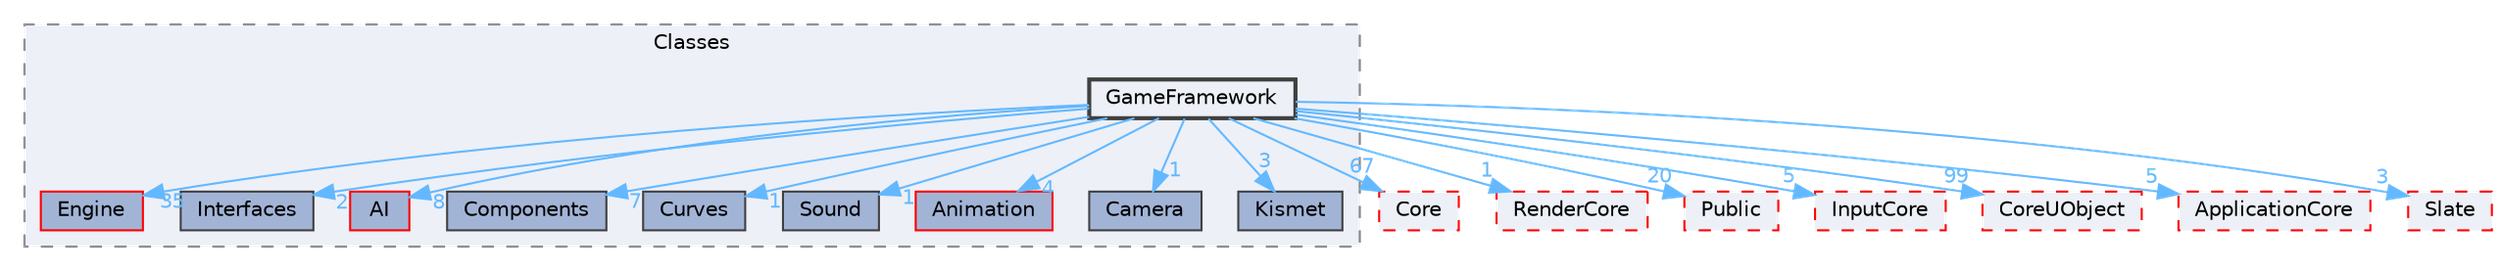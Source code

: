 digraph "GameFramework"
{
 // INTERACTIVE_SVG=YES
 // LATEX_PDF_SIZE
  bgcolor="transparent";
  edge [fontname=Helvetica,fontsize=10,labelfontname=Helvetica,labelfontsize=10];
  node [fontname=Helvetica,fontsize=10,shape=box,height=0.2,width=0.4];
  compound=true
  subgraph clusterdir_0ed647eebe6ffcaa496d3842b7cec6ce {
    graph [ bgcolor="#edf0f7", pencolor="grey50", label="Classes", fontname=Helvetica,fontsize=10 style="filled,dashed", URL="dir_0ed647eebe6ffcaa496d3842b7cec6ce.html",tooltip=""]
  dir_275ee67e3d4a14e20f43a2d02c6b328e [label="Engine", fillcolor="#a2b4d6", color="red", style="filled", URL="dir_275ee67e3d4a14e20f43a2d02c6b328e.html",tooltip=""];
  dir_2ed3067d9b3f169ba2eba06d4647a8e1 [label="Interfaces", fillcolor="#a2b4d6", color="grey25", style="filled", URL="dir_2ed3067d9b3f169ba2eba06d4647a8e1.html",tooltip=""];
  dir_3c7b4b560bc72dddc2e041fd32a2c859 [label="AI", fillcolor="#a2b4d6", color="red", style="filled", URL="dir_3c7b4b560bc72dddc2e041fd32a2c859.html",tooltip=""];
  dir_70f57afd45fa1634d302cabb4bd26e1c [label="Components", fillcolor="#a2b4d6", color="grey25", style="filled", URL="dir_70f57afd45fa1634d302cabb4bd26e1c.html",tooltip=""];
  dir_828ca837b3f6b05671b423fe87de45b4 [label="Curves", fillcolor="#a2b4d6", color="grey25", style="filled", URL="dir_828ca837b3f6b05671b423fe87de45b4.html",tooltip=""];
  dir_965d82641a67ee9b29e2550f61fe1344 [label="Sound", fillcolor="#a2b4d6", color="grey25", style="filled", URL="dir_965d82641a67ee9b29e2550f61fe1344.html",tooltip=""];
  dir_a2d88b44c38f243f7a3ce7b0e2b45dca [label="Animation", fillcolor="#a2b4d6", color="red", style="filled", URL="dir_a2d88b44c38f243f7a3ce7b0e2b45dca.html",tooltip=""];
  dir_b28b60bca15229d5d029a56387779b5b [label="Camera", fillcolor="#a2b4d6", color="grey25", style="filled", URL="dir_b28b60bca15229d5d029a56387779b5b.html",tooltip=""];
  dir_c6191ea5e1ad5e0f48baabd113f3bab7 [label="Kismet", fillcolor="#a2b4d6", color="grey25", style="filled", URL="dir_c6191ea5e1ad5e0f48baabd113f3bab7.html",tooltip=""];
  dir_cc939d8e7753f23591e1c275ea054aa8 [label="GameFramework", fillcolor="#edf0f7", color="grey25", style="filled,bold", URL="dir_cc939d8e7753f23591e1c275ea054aa8.html",tooltip=""];
  }
  dir_0e6cddcc9caa1238c7f3774224afaa45 [label="Core", fillcolor="#edf0f7", color="red", style="filled,dashed", URL="dir_0e6cddcc9caa1238c7f3774224afaa45.html",tooltip=""];
  dir_1b3e874b84daba3b34ce7cbbd2916bbd [label="RenderCore", fillcolor="#edf0f7", color="red", style="filled,dashed", URL="dir_1b3e874b84daba3b34ce7cbbd2916bbd.html",tooltip=""];
  dir_1d06a51bfc871a6a1823440d0d72725c [label="Public", fillcolor="#edf0f7", color="red", style="filled,dashed", URL="dir_1d06a51bfc871a6a1823440d0d72725c.html",tooltip=""];
  dir_3e8e1daf27a38f5d72a6cbf6f3b5d663 [label="InputCore", fillcolor="#edf0f7", color="red", style="filled,dashed", URL="dir_3e8e1daf27a38f5d72a6cbf6f3b5d663.html",tooltip=""];
  dir_4c499e5e32e2b4479ad7e552df73eeae [label="CoreUObject", fillcolor="#edf0f7", color="red", style="filled,dashed", URL="dir_4c499e5e32e2b4479ad7e552df73eeae.html",tooltip=""];
  dir_a0470932637a5b4378844d0dd6134206 [label="ApplicationCore", fillcolor="#edf0f7", color="red", style="filled,dashed", URL="dir_a0470932637a5b4378844d0dd6134206.html",tooltip=""];
  dir_f0312094b7f0f764d1cd7b6742c0aeab [label="Slate", fillcolor="#edf0f7", color="red", style="filled,dashed", URL="dir_f0312094b7f0f764d1cd7b6742c0aeab.html",tooltip=""];
  dir_cc939d8e7753f23591e1c275ea054aa8->dir_0e6cddcc9caa1238c7f3774224afaa45 [headlabel="67", labeldistance=1.5 headhref="dir_000419_000266.html" href="dir_000419_000266.html" color="steelblue1" fontcolor="steelblue1"];
  dir_cc939d8e7753f23591e1c275ea054aa8->dir_1b3e874b84daba3b34ce7cbbd2916bbd [headlabel="1", labeldistance=1.5 headhref="dir_000419_000959.html" href="dir_000419_000959.html" color="steelblue1" fontcolor="steelblue1"];
  dir_cc939d8e7753f23591e1c275ea054aa8->dir_1d06a51bfc871a6a1823440d0d72725c [headlabel="20", labeldistance=1.5 headhref="dir_000419_000935.html" href="dir_000419_000935.html" color="steelblue1" fontcolor="steelblue1"];
  dir_cc939d8e7753f23591e1c275ea054aa8->dir_275ee67e3d4a14e20f43a2d02c6b328e [headlabel="35", labeldistance=1.5 headhref="dir_000419_000367.html" href="dir_000419_000367.html" color="steelblue1" fontcolor="steelblue1"];
  dir_cc939d8e7753f23591e1c275ea054aa8->dir_2ed3067d9b3f169ba2eba06d4647a8e1 [headlabel="2", labeldistance=1.5 headhref="dir_000419_000506.html" href="dir_000419_000506.html" color="steelblue1" fontcolor="steelblue1"];
  dir_cc939d8e7753f23591e1c275ea054aa8->dir_3c7b4b560bc72dddc2e041fd32a2c859 [headlabel="8", labeldistance=1.5 headhref="dir_000419_000018.html" href="dir_000419_000018.html" color="steelblue1" fontcolor="steelblue1"];
  dir_cc939d8e7753f23591e1c275ea054aa8->dir_3e8e1daf27a38f5d72a6cbf6f3b5d663 [headlabel="5", labeldistance=1.5 headhref="dir_000419_000493.html" href="dir_000419_000493.html" color="steelblue1" fontcolor="steelblue1"];
  dir_cc939d8e7753f23591e1c275ea054aa8->dir_4c499e5e32e2b4479ad7e552df73eeae [headlabel="99", labeldistance=1.5 headhref="dir_000419_000268.html" href="dir_000419_000268.html" color="steelblue1" fontcolor="steelblue1"];
  dir_cc939d8e7753f23591e1c275ea054aa8->dir_70f57afd45fa1634d302cabb4bd26e1c [headlabel="7", labeldistance=1.5 headhref="dir_000419_000231.html" href="dir_000419_000231.html" color="steelblue1" fontcolor="steelblue1"];
  dir_cc939d8e7753f23591e1c275ea054aa8->dir_828ca837b3f6b05671b423fe87de45b4 [headlabel="1", labeldistance=1.5 headhref="dir_000419_000275.html" href="dir_000419_000275.html" color="steelblue1" fontcolor="steelblue1"];
  dir_cc939d8e7753f23591e1c275ea054aa8->dir_965d82641a67ee9b29e2550f61fe1344 [headlabel="1", labeldistance=1.5 headhref="dir_000419_001054.html" href="dir_000419_001054.html" color="steelblue1" fontcolor="steelblue1"];
  dir_cc939d8e7753f23591e1c275ea054aa8->dir_a0470932637a5b4378844d0dd6134206 [headlabel="5", labeldistance=1.5 headhref="dir_000419_000056.html" href="dir_000419_000056.html" color="steelblue1" fontcolor="steelblue1"];
  dir_cc939d8e7753f23591e1c275ea054aa8->dir_a2d88b44c38f243f7a3ce7b0e2b45dca [headlabel="4", labeldistance=1.5 headhref="dir_000419_000033.html" href="dir_000419_000033.html" color="steelblue1" fontcolor="steelblue1"];
  dir_cc939d8e7753f23591e1c275ea054aa8->dir_b28b60bca15229d5d029a56387779b5b [headlabel="1", labeldistance=1.5 headhref="dir_000419_000117.html" href="dir_000419_000117.html" color="steelblue1" fontcolor="steelblue1"];
  dir_cc939d8e7753f23591e1c275ea054aa8->dir_c6191ea5e1ad5e0f48baabd113f3bab7 [headlabel="3", labeldistance=1.5 headhref="dir_000419_000548.html" href="dir_000419_000548.html" color="steelblue1" fontcolor="steelblue1"];
  dir_cc939d8e7753f23591e1c275ea054aa8->dir_f0312094b7f0f764d1cd7b6742c0aeab [headlabel="3", labeldistance=1.5 headhref="dir_000419_001044.html" href="dir_000419_001044.html" color="steelblue1" fontcolor="steelblue1"];
}
